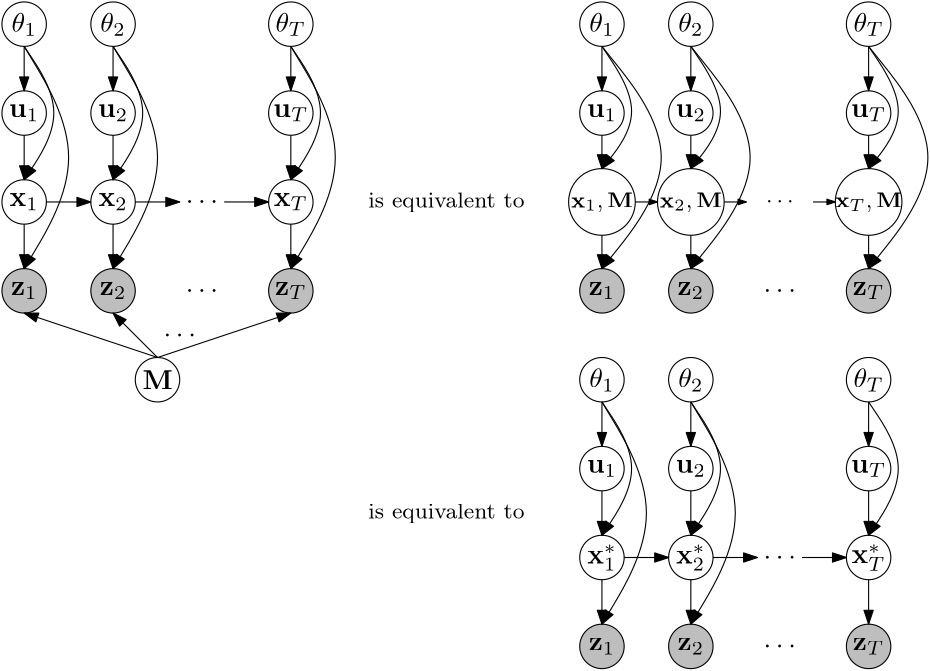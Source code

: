 <?xml version="1.0"?>
<!DOCTYPE ipe SYSTEM "ipe.dtd">
<ipe version="70005" creator="Ipe 7.1.4">
<info created="D:20141101024503" modified="D:20141113221450"/>
<ipestyle name="basic">
<symbol name="arrow/arc(spx)">
<path stroke="sym-stroke" fill="sym-stroke" pen="sym-pen">
0 0 m
-1 0.333 l
-1 -0.333 l
h
</path>
</symbol>
<symbol name="arrow/farc(spx)">
<path stroke="sym-stroke" fill="white" pen="sym-pen">
0 0 m
-1 0.333 l
-1 -0.333 l
h
</path>
</symbol>
<symbol name="mark/circle(sx)" transformations="translations">
<path fill="sym-stroke">
0.6 0 0 0.6 0 0 e
0.4 0 0 0.4 0 0 e
</path>
</symbol>
<symbol name="mark/disk(sx)" transformations="translations">
<path fill="sym-stroke">
0.6 0 0 0.6 0 0 e
</path>
</symbol>
<symbol name="mark/fdisk(sfx)" transformations="translations">
<group>
<path fill="sym-fill">
0.5 0 0 0.5 0 0 e
</path>
<path fill="sym-stroke" fillrule="eofill">
0.6 0 0 0.6 0 0 e
0.4 0 0 0.4 0 0 e
</path>
</group>
</symbol>
<symbol name="mark/box(sx)" transformations="translations">
<path fill="sym-stroke" fillrule="eofill">
-0.6 -0.6 m
0.6 -0.6 l
0.6 0.6 l
-0.6 0.6 l
h
-0.4 -0.4 m
0.4 -0.4 l
0.4 0.4 l
-0.4 0.4 l
h
</path>
</symbol>
<symbol name="mark/square(sx)" transformations="translations">
<path fill="sym-stroke">
-0.6 -0.6 m
0.6 -0.6 l
0.6 0.6 l
-0.6 0.6 l
h
</path>
</symbol>
<symbol name="mark/fsquare(sfx)" transformations="translations">
<group>
<path fill="sym-fill">
-0.5 -0.5 m
0.5 -0.5 l
0.5 0.5 l
-0.5 0.5 l
h
</path>
<path fill="sym-stroke" fillrule="eofill">
-0.6 -0.6 m
0.6 -0.6 l
0.6 0.6 l
-0.6 0.6 l
h
-0.4 -0.4 m
0.4 -0.4 l
0.4 0.4 l
-0.4 0.4 l
h
</path>
</group>
</symbol>
<symbol name="mark/cross(sx)" transformations="translations">
<group>
<path fill="sym-stroke">
-0.43 -0.57 m
0.57 0.43 l
0.43 0.57 l
-0.57 -0.43 l
h
</path>
<path fill="sym-stroke">
-0.43 0.57 m
0.57 -0.43 l
0.43 -0.57 l
-0.57 0.43 l
h
</path>
</group>
</symbol>
<symbol name="arrow/fnormal(spx)">
<path stroke="sym-stroke" fill="white" pen="sym-pen">
0 0 m
-1 0.333 l
-1 -0.333 l
h
</path>
</symbol>
<symbol name="arrow/pointed(spx)">
<path stroke="sym-stroke" fill="sym-stroke" pen="sym-pen">
0 0 m
-1 0.333 l
-0.8 0 l
-1 -0.333 l
h
</path>
</symbol>
<symbol name="arrow/fpointed(spx)">
<path stroke="sym-stroke" fill="white" pen="sym-pen">
0 0 m
-1 0.333 l
-0.8 0 l
-1 -0.333 l
h
</path>
</symbol>
<symbol name="arrow/linear(spx)">
<path stroke="sym-stroke" pen="sym-pen">
-1 0.333 m
0 0 l
-1 -0.333 l
</path>
</symbol>
<symbol name="arrow/fdouble(spx)">
<path stroke="sym-stroke" fill="white" pen="sym-pen">
0 0 m
-1 0.333 l
-1 -0.333 l
h
-1 0 m
-2 0.333 l
-2 -0.333 l
h
</path>
</symbol>
<symbol name="arrow/double(spx)">
<path stroke="sym-stroke" fill="sym-stroke" pen="sym-pen">
0 0 m
-1 0.333 l
-1 -0.333 l
h
-1 0 m
-2 0.333 l
-2 -0.333 l
h
</path>
</symbol>
<pen name="heavier" value="0.8"/>
<pen name="fat" value="1.2"/>
<pen name="ultrafat" value="2"/>
<symbolsize name="large" value="5"/>
<symbolsize name="small" value="2"/>
<symbolsize name="tiny" value="1.1"/>
<arrowsize name="large" value="10"/>
<arrowsize name="small" value="5"/>
<arrowsize name="tiny" value="3"/>
<color name="red" value="1 0 0"/>
<color name="green" value="0 1 0"/>
<color name="blue" value="0 0 1"/>
<color name="yellow" value="1 1 0"/>
<color name="orange" value="1 0.647 0"/>
<color name="gold" value="1 0.843 0"/>
<color name="purple" value="0.627 0.125 0.941"/>
<color name="gray" value="0.745"/>
<color name="brown" value="0.647 0.165 0.165"/>
<color name="navy" value="0 0 0.502"/>
<color name="pink" value="1 0.753 0.796"/>
<color name="seagreen" value="0.18 0.545 0.341"/>
<color name="turquoise" value="0.251 0.878 0.816"/>
<color name="violet" value="0.933 0.51 0.933"/>
<color name="darkblue" value="0 0 0.545"/>
<color name="darkcyan" value="0 0.545 0.545"/>
<color name="darkgray" value="0.663"/>
<color name="darkgreen" value="0 0.392 0"/>
<color name="darkmagenta" value="0.545 0 0.545"/>
<color name="darkorange" value="1 0.549 0"/>
<color name="darkred" value="0.545 0 0"/>
<color name="lightblue" value="0.678 0.847 0.902"/>
<color name="lightcyan" value="0.878 1 1"/>
<color name="lightgray" value="0.827"/>
<color name="lightgreen" value="0.565 0.933 0.565"/>
<color name="lightyellow" value="1 1 0.878"/>
<dashstyle name="dashed" value="[4] 0"/>
<dashstyle name="dotted" value="[1 3] 0"/>
<dashstyle name="dash dotted" value="[4 2 1 2] 0"/>
<dashstyle name="dash dot dotted" value="[4 2 1 2 1 2] 0"/>
<textsize name="large" value="\large"/>
<textsize name="Large" value="\Large"/>
<textsize name="LARGE" value="\LARGE"/>
<textsize name="huge" value="\huge"/>
<textsize name="Huge" value="\Huge"/>
<textsize name="small" value="\small"/>
<textsize name="footnote" value="\footnotesize"/>
<textsize name="tiny" value="\tiny"/>
<textstyle name="center" begin="\begin{center}" end="\end{center}"/>
<textstyle name="itemize" begin="\begin{itemize}" end="\end{itemize}"/>
<textstyle name="item" begin="\begin{itemize}\item{}" end="\end{itemize}"/>
<gridsize name="4 pts" value="4"/>
<gridsize name="8 pts (~3 mm)" value="8"/>
<gridsize name="16 pts (~6 mm)" value="16"/>
<gridsize name="32 pts (~12 mm)" value="32"/>
<gridsize name="10 pts (~3.5 mm)" value="10"/>
<gridsize name="20 pts (~7 mm)" value="20"/>
<gridsize name="14 pts (~5 mm)" value="14"/>
<gridsize name="28 pts (~10 mm)" value="28"/>
<gridsize name="56 pts (~20 mm)" value="56"/>
<anglesize name="90 deg" value="90"/>
<anglesize name="60 deg" value="60"/>
<anglesize name="45 deg" value="45"/>
<anglesize name="30 deg" value="30"/>
<anglesize name="22.5 deg" value="22.5"/>
<tiling name="falling" angle="-60" step="4" width="1"/>
<tiling name="rising" angle="30" step="4" width="1"/>
</ipestyle>
<page>
<layer name="alpha"/>
<view layers="alpha" active="alpha"/>
<text layer="alpha" matrix="1 0 0 1 -64 32" transformations="translations" pos="208 688" stroke="black" type="label" width="11.623" height="4.428" depth="0" halign="center" valign="center">$\cdots$</text>
<text matrix="1 0 0 1 -64 64" transformations="translations" pos="208 624" stroke="black" type="label" width="11.623" height="4.428" depth="0" halign="center" valign="center">$\cdots$</text>
<text transformations="translations" pos="80 752" stroke="black" type="label" width="10.834" height="4.432" depth="1.49" halign="center" valign="center">$\mathbf u_1$</text>
<text matrix="1 0 0 1 -32 0" transformations="translations" pos="144 752" stroke="black" type="label" width="10.834" height="4.432" depth="1.49" halign="center" valign="center">$\mathbf u_2$</text>
<text matrix="1 0 0 1 -96 0" transformations="translations" pos="272 752" stroke="black" type="label" width="12.641" height="4.432" depth="1.49" halign="center" valign="center">$\mathbf u_T$</text>
<path stroke="black">
8 0 0 8 80 752 e
</path>
<path matrix="1 0 0 1 -32 0" stroke="black">
8 0 0 8 144 752 e
</path>
<path matrix="1 0 0 1 -96 0" stroke="black">
8 0 0 8 272 752 e
</path>
<path stroke="black">
8 0 0 8 80 720 e
</path>
<path matrix="1 0 0 1 -32 0" stroke="black">
8 0 0 8 144 720 e
</path>
<path matrix="1 0 0 1 -96 0" stroke="black">
8 0 0 8 272 720 e
</path>
<path stroke="black" fill="gray">
8 0 0 8 80 688 e
</path>
<path matrix="1 0 0 1 -32 0" stroke="black" fill="gray">
8 0 0 8 144 688 e
</path>
<path matrix="1 0 0 1 -96 0" stroke="black" fill="gray">
8 0 0 8 272 688 e
</path>
<path stroke="black" arrow="normal/small">
80 744 m
80 728 l
</path>
<path stroke="black" arrow="normal/small">
112 744 m
112 728 l
</path>
<path stroke="black" arrow="normal/small">
176 744 m
176 728 l
</path>
<path stroke="black" arrow="normal/small">
80 712 m
80 696 l
</path>
<path stroke="black" arrow="normal/small">
112 712 m
112 696 l
</path>
<path stroke="black" arrow="normal/small">
176 712 m
176 696 l
</path>
<path stroke="black" arrow="normal/small">
88 720 m
104 720 l
</path>
<path stroke="black" arrow="normal/small">
120 720 m
136 720 l
</path>
<path stroke="black" arrow="normal/small">
152 720 m
168 720 l
</path>
<text transformations="translations" pos="80 784" stroke="black" type="label" width="9.146" height="6.923" depth="1.49" halign="center" valign="center">$\mathbf\theta_1$</text>
<text transformations="translations" pos="112 784" stroke="black" type="label" width="9.146" height="6.923" depth="1.49" halign="center" valign="center">$\mathbf\theta_2$</text>
<text transformations="translations" pos="176 784" stroke="black" type="label" width="10.953" height="6.923" depth="1.49" halign="center" valign="center">$\mathbf\theta_T$</text>
<path stroke="black">
8 0 0 8 80 784 e
</path>
<path stroke="black">
8 0 0 8 112 784 e
</path>
<path stroke="black">
8 0 0 8 176 784 e
</path>
<path stroke="black" arrow="normal/small">
80 776 m
80 760 l
</path>
<path stroke="black" arrow="normal/small">
112 776 m
112 760 l
</path>
<path stroke="black" arrow="normal/small">
176 776 m
176 760 l
</path>
<path stroke="black" arrow="normal/small">
80 776 m
96 752
80 728 s
</path>
<path stroke="black" arrow="normal/small">
112 776 m
128 752
112 728 s
</path>
<path stroke="black" arrow="normal/small">
176 776 m
192 752
176 728 s
</path>
<path stroke="black" arrow="normal/small">
176 776 m
200 736
176 696 s
</path>
<path stroke="black" arrow="normal/small">
80 776 m
104 736
80 696 s
</path>
<path stroke="black" arrow="normal/small">
112 776 m
136 736
112 696 s
</path>
<path stroke="black">
8 0 0 8 128 656 e
</path>
<path stroke="black" arrow="normal/small">
128 664 m
80 680 l
</path>
<path stroke="black" arrow="normal/small">
128 664 m
112 680 l
</path>
<path stroke="black" arrow="normal/small">
128 664 m
176 680 l
</path>
<text transformations="translations" pos="136 672" stroke="black" type="label" width="11.623" height="4.428" depth="0" halign="center" valign="center">$\cdots$</text>
<text transformations="translations" pos="80 688" stroke="black" type="label" width="9.561" height="4.432" depth="1.49" halign="center" valign="center">$\mathbf z_1$</text>
<text transformations="translations" pos="112 688" stroke="black" type="label" width="9.561" height="4.432" depth="1.49" halign="center" valign="center">$\mathbf z_2$</text>
<text transformations="translations" pos="176 688" stroke="black" type="label" width="11.368" height="4.432" depth="1.49" halign="center" valign="center">$\mathbf z_T$</text>
<text transformations="translations" pos="128 656" stroke="black" type="label" width="10.876" height="6.835" depth="0" halign="center" valign="center">$\mathbf M$</text>
<text matrix="1 0 0 1 208 32" transformations="translations" pos="80 688" stroke="black" type="label" width="22.305" height="5.468" depth="1.55" halign="center" valign="center" size="footnote">$\mathbf x_1, \mathbf M$</text>
<text matrix="1 0 0 1 176 32" transformations="translations" pos="144 688" stroke="black" type="label" width="22.305" height="5.468" depth="1.55" halign="center" valign="center" size="footnote">$\mathbf x_2, \mathbf M$</text>
<text matrix="1 0 0 1 112 32" transformations="translations" pos="272 688" stroke="black" type="label" width="23.991" height="5.468" depth="1.55" halign="center" valign="center" size="footnote">$\mathbf x_T, \mathbf M$</text>
<text matrix="1 0 0 1 144 64" transformations="translations" pos="208 624" stroke="black" type="label" width="11.623" height="4.428" depth="0" halign="center" valign="center">$\cdots$</text>
<text matrix="1 0 0 1 208 0" transformations="translations" pos="80 752" stroke="black" type="label" width="10.834" height="4.432" depth="1.49" halign="center" valign="center">$\mathbf u_1$</text>
<text matrix="1 0 0 1 176 0" transformations="translations" pos="144 752" stroke="black" type="label" width="10.834" height="4.432" depth="1.49" halign="center" valign="center">$\mathbf u_2$</text>
<text matrix="1 0 0 1 112 0" transformations="translations" pos="272 752" stroke="black" type="label" width="12.641" height="4.432" depth="1.49" halign="center" valign="center">$\mathbf u_T$</text>
<path matrix="1 0 0 1 208 0" stroke="black">
8 0 0 8 80 752 e
</path>
<path matrix="1 0 0 1 176 0" stroke="black">
8 0 0 8 144 752 e
</path>
<path matrix="1 0 0 1 112 0" stroke="black">
8 0 0 8 272 752 e
</path>
<path matrix="1 0 0 1 208 0" stroke="black" fill="gray">
8 0 0 8 80 688 e
</path>
<path matrix="1 0 0 1 176 0" stroke="black" fill="gray">
8 0 0 8 144 688 e
</path>
<path matrix="1 0 0 1 112 0" stroke="black" fill="gray">
8 0 0 8 272 688 e
</path>
<text matrix="1 0 0 1 208 0" transformations="translations" pos="80 784" stroke="black" type="label" width="9.146" height="6.923" depth="1.49" halign="center" valign="center">$\mathbf\theta_1$</text>
<text matrix="1 0 0 1 208 0" transformations="translations" pos="112 784" stroke="black" type="label" width="9.146" height="6.923" depth="1.49" halign="center" valign="center">$\mathbf\theta_2$</text>
<text matrix="1 0 0 1 208 0" transformations="translations" pos="176 784" stroke="black" type="label" width="10.953" height="6.923" depth="1.49" halign="center" valign="center">$\mathbf\theta_T$</text>
<path matrix="1 0 0 1 208 0" stroke="black">
8 0 0 8 80 784 e
</path>
<path matrix="1 0 0 1 208 0" stroke="black">
8 0 0 8 112 784 e
</path>
<path matrix="1 0 0 1 208 0" stroke="black">
8 0 0 8 176 784 e
</path>
<path matrix="1 0 0 1 208 0" stroke="black" arrow="normal/small">
80 776 m
80 760 l
</path>
<path matrix="1 0 0 1 208 0" stroke="black" arrow="normal/small">
112 776 m
112 760 l
</path>
<path matrix="1 0 0 1 208 0" stroke="black" arrow="normal/small">
176 776 m
176 760 l
</path>
<text matrix="1 0 0 1 208 0" transformations="translations" pos="80 688" stroke="black" type="label" width="9.561" height="4.432" depth="1.49" halign="center" valign="center">$\mathbf z_1$</text>
<text matrix="1 0 0 1 208 0" transformations="translations" pos="112 688" stroke="black" type="label" width="9.561" height="4.432" depth="1.49" halign="center" valign="center">$\mathbf z_2$</text>
<text matrix="1 0 0 1 208 0" transformations="translations" pos="176 688" stroke="black" type="label" width="11.368" height="4.432" depth="1.49" halign="center" valign="center">$\mathbf z_T$</text>
<path matrix="1 0 0 1 32 16" stroke="black">
12 0 0 12 256 704 e
</path>
<path matrix="1 0 0 1 32 16" stroke="black">
12 0 0 12 288 704 e
</path>
<path matrix="1 0 0 1 32 16" stroke="black">
12 0 0 12 352 704 e
</path>
<path matrix="1 0 0 1 32 16" stroke="black" arrow="normal/tiny">
268 704 m
276 704 l
</path>
<path matrix="1 0 0 1 32 16" stroke="black" arrow="normal/tiny">
300 704 m
308 704 l
</path>
<path matrix="1 0 0 1 32 16" stroke="black" arrow="normal/tiny">
332 704 m
340 704 l
</path>
<text matrix="1 0 0 1 32 16" transformations="translations" pos="320 704" stroke="black" type="label" width="9.88" height="3.639" depth="0" halign="center" valign="center" size="footnote">$\cdots$</text>
<path matrix="1 0 0 1 32 0" stroke="black" arrow="normal/small">
256 744 m
256 732 l
</path>
<path matrix="1 0 0 1 32 0" stroke="black" arrow="normal/small">
288 744 m
288 732 l
</path>
<path matrix="1 0 0 1 32 0" stroke="black" arrow="normal/small">
352 744 m
352 732 l
</path>
<path matrix="1 0 0 1 32 0" stroke="black" arrow="normal/small">
256 708 m
256 696 l
</path>
<path matrix="1 0 0 1 32 0" stroke="black" arrow="normal/small">
288 708 m
288 696 l
</path>
<path matrix="1 0 0 1 32 0" stroke="black" arrow="normal/small">
352 708 m
352 696 l
</path>
<path matrix="1 0 0 1 32 0" stroke="black" arrow="normal/small">
256 776 m
272 752
256 732 s
</path>
<path matrix="1 0 0 1 32 0" stroke="black" arrow="normal/small">
288 776 m
304 752
288 732 s
</path>
<path matrix="1 0 0 1 32 0" stroke="black" arrow="normal/small">
352 776 m
368 752
352 732 s
</path>
<path matrix="1 0 0 1 32 0" stroke="black" arrow="normal/small">
256 776 m
288 736
256 696 s
</path>
<path matrix="1 0 0 1 32 0" stroke="black" arrow="normal/small">
288 776 m
320 736
288 696 s
</path>
<path matrix="1 0 0 1 32 0" stroke="black" arrow="normal/small">
352 776 m
384 736
352 696 s
</path>
<text matrix="1 0 0 1 24 0" transformations="translations" pos="208 720" stroke="black" type="label" width="56.268" height="5.535" depth="1.55" halign="center" valign="center" size="footnote">is equivalent to</text>
<text transformations="translations" pos="80 720" stroke="black" type="label" width="10.516" height="4.432" depth="1.49" halign="center" valign="center">$\mathbf x_1$</text>
<text transformations="translations" pos="112 720" stroke="black" type="label" width="10.516" height="4.432" depth="1.49" halign="center" valign="center">$\mathbf x_2$</text>
<text transformations="translations" pos="176 720" stroke="black" type="label" width="12.323" height="4.432" depth="1.49" halign="center" valign="center">$\mathbf x_T$</text>
<text matrix="1 0 0 1 24 -112" transformations="translations" pos="208 720" stroke="black" type="label" width="56.268" height="5.535" depth="1.55" halign="center" valign="center" size="footnote">is equivalent to</text>
<text matrix="1 0 0 1 144 -96" transformations="translations" pos="208 688" stroke="black" type="label" width="11.623" height="4.428" depth="0" halign="center" valign="center">$\cdots$</text>
<text matrix="1 0 0 1 144 -64" transformations="translations" pos="208 624" stroke="black" type="label" width="11.623" height="4.428" depth="0" halign="center" valign="center">$\cdots$</text>
<text matrix="1 0 0 1 208 -128" transformations="translations" pos="80 752" stroke="black" type="label" width="10.834" height="4.432" depth="1.49" halign="center" valign="center">$\mathbf u_1$</text>
<text matrix="1 0 0 1 176 -128" transformations="translations" pos="144 752" stroke="black" type="label" width="10.834" height="4.432" depth="1.49" halign="center" valign="center">$\mathbf u_2$</text>
<text matrix="1 0 0 1 112 -128" transformations="translations" pos="272 752" stroke="black" type="label" width="12.641" height="4.432" depth="1.49" halign="center" valign="center">$\mathbf u_T$</text>
<path matrix="1 0 0 1 208 -128" stroke="black">
8 0 0 8 80 752 e
</path>
<path matrix="1 0 0 1 176 -128" stroke="black">
8 0 0 8 144 752 e
</path>
<path matrix="1 0 0 1 112 -128" stroke="black">
8 0 0 8 272 752 e
</path>
<path matrix="1 0 0 1 208 -128" stroke="black">
8 0 0 8 80 720 e
</path>
<path matrix="1 0 0 1 176 -128" stroke="black">
8 0 0 8 144 720 e
</path>
<path matrix="1 0 0 1 112 -128" stroke="black">
8 0 0 8 272 720 e
</path>
<path matrix="1 0 0 1 208 -128" stroke="black" fill="gray">
8 0 0 8 80 688 e
</path>
<path matrix="1 0 0 1 176 -128" stroke="black" fill="gray">
8 0 0 8 144 688 e
</path>
<path matrix="1 0 0 1 112 -128" stroke="black" fill="gray">
8 0 0 8 272 688 e
</path>
<path matrix="1 0 0 1 208 -128" stroke="black" arrow="normal/small">
80 744 m
80 728 l
</path>
<path matrix="1 0 0 1 208 -128" stroke="black" arrow="normal/small">
112 744 m
112 728 l
</path>
<path matrix="1 0 0 1 208 -128" stroke="black" arrow="normal/small">
176 744 m
176 728 l
</path>
<path matrix="1 0 0 1 208 -128" stroke="black" arrow="normal/small">
80 712 m
80 696 l
</path>
<path matrix="1 0 0 1 208 -128" stroke="black" arrow="normal/small">
112 712 m
112 696 l
</path>
<path matrix="1 0 0 1 208 -128" stroke="black" arrow="normal/small">
176 712 m
176 696 l
</path>
<path matrix="1 0 0 1 208 -128" stroke="black" arrow="normal/small">
88 720 m
104 720 l
</path>
<path matrix="1 0 0 1 208 -128" stroke="black" arrow="normal/small">
120 720 m
136 720 l
</path>
<path matrix="1 0 0 1 208 -128" stroke="black" arrow="normal/small">
152 720 m
168 720 l
</path>
<text matrix="1 0 0 1 208 -128" transformations="translations" pos="80 784" stroke="black" type="label" width="9.146" height="6.923" depth="1.49" halign="center" valign="center">$\mathbf\theta_1$</text>
<text matrix="1 0 0 1 208 -128" transformations="translations" pos="112 784" stroke="black" type="label" width="9.146" height="6.923" depth="1.49" halign="center" valign="center">$\mathbf\theta_2$</text>
<text matrix="1 0 0 1 208 -128" transformations="translations" pos="176 784" stroke="black" type="label" width="10.953" height="6.923" depth="1.49" halign="center" valign="center">$\mathbf\theta_T$</text>
<path matrix="1 0 0 1 208 -128" stroke="black">
8 0 0 8 80 784 e
</path>
<path matrix="1 0 0 1 208 -128" stroke="black">
8 0 0 8 112 784 e
</path>
<path matrix="1 0 0 1 208 -128" stroke="black">
8 0 0 8 176 784 e
</path>
<path matrix="1 0 0 1 208 -128" stroke="black" arrow="normal/small">
80 776 m
80 760 l
</path>
<path matrix="1 0 0 1 208 -128" stroke="black" arrow="normal/small">
112 776 m
112 760 l
</path>
<path matrix="1 0 0 1 208 -128" stroke="black" arrow="normal/small">
176 776 m
176 760 l
</path>
<path matrix="1 0 0 1 208 -128" stroke="black" arrow="normal/small">
80 776 m
96 752
80 728 s
</path>
<path matrix="1 0 0 1 208 -128" stroke="black" arrow="normal/small">
112 776 m
128 752
112 728 s
</path>
<path matrix="1 0 0 1 208 -128" stroke="black" arrow="normal/small">
176 776 m
192 752
176 728 s
</path>
<path matrix="1 0 0 1 208 -128" stroke="black" arrow="normal/small">
80 776 m
104 736
80 696 s
</path>
<path matrix="1 0 0 1 208 -128" stroke="black" arrow="normal/small">
112 776 m
136 736
112 696 s
</path>
<text matrix="1 0 0 1 208 -128" transformations="translations" pos="80 688" stroke="black" type="label" width="9.561" height="4.432" depth="1.49" halign="center" valign="center">$\mathbf z_1$</text>
<text matrix="1 0 0 1 208 -128" transformations="translations" pos="112 688" stroke="black" type="label" width="9.561" height="4.432" depth="1.49" halign="center" valign="center">$\mathbf z_2$</text>
<text matrix="1 0 0 1 208 -128" transformations="translations" pos="176 688" stroke="black" type="label" width="11.368" height="4.432" depth="1.49" halign="center" valign="center">$\mathbf z_T$</text>
<text matrix="1 0 0 1 208 -128" transformations="translations" pos="80 720" stroke="black" type="label" width="10.627" height="6.863" depth="2.47" halign="center" valign="center">$\mathbf x^\ast_1$</text>
<text matrix="1 0 0 1 208 -128" transformations="translations" pos="112 720" stroke="black" type="label" width="10.627" height="6.863" depth="2.47" halign="center" valign="center">$\mathbf x^\ast_2$</text>
<text matrix="1 0 0 1 208 -128" transformations="translations" pos="176 720" stroke="black" type="label" width="12.323" height="6.864" depth="2.74" halign="center" valign="center">$\mathbf x^\ast_T$</text>
</page>
</ipe>
